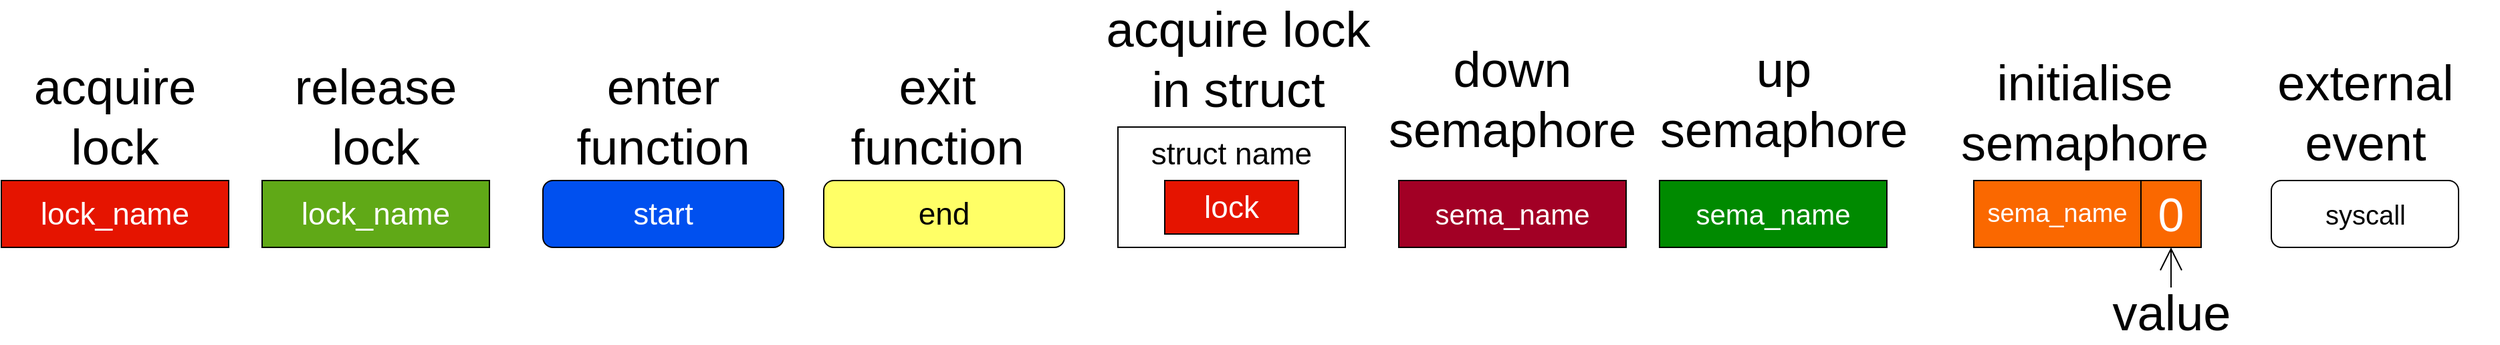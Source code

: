 <mxfile version="13.9.9" type="device"><diagram id="8F2RacQA-ODAaOrfQ3D_" name="Page-1"><mxGraphModel dx="10365" dy="5715" grid="1" gridSize="10" guides="1" tooltips="1" connect="1" arrows="1" fold="1" page="1" pageScale="1" pageWidth="850" pageHeight="1100" math="0" shadow="0"><root><mxCell id="0"/><mxCell id="1" parent="0"/><mxCell id="WtTKCFaYUyHui6mib66N-1" value="sema_name" style="rounded=0;whiteSpace=wrap;html=1;fontSize=19;verticalAlign=middle;fillColor=#fa6800;fontColor=#ffffff;" vertex="1" parent="1"><mxGeometry x="-6145" y="-3150" width="125" height="50" as="geometry"/></mxCell><mxCell id="WtTKCFaYUyHui6mib66N-2" value="0" style="rounded=0;whiteSpace=wrap;html=1;fontSize=35;verticalAlign=middle;fillColor=#fa6800;fontColor=#ffffff;" vertex="1" parent="1"><mxGeometry x="-6020" y="-3150" width="45" height="50" as="geometry"/></mxCell><mxCell id="WtTKCFaYUyHui6mib66N-3" value="lock_name" style="rounded=0;whiteSpace=wrap;html=1;fontSize=23;fillColor=#e51400;fontColor=#ffffff;" vertex="1" parent="1"><mxGeometry x="-7620" y="-3150" width="170" height="50" as="geometry"/></mxCell><mxCell id="WtTKCFaYUyHui6mib66N-4" value="lock_name" style="rounded=0;whiteSpace=wrap;html=1;fontSize=23;fillColor=#60a917;fontColor=#ffffff;" vertex="1" parent="1"><mxGeometry x="-7425" y="-3150" width="170" height="50" as="geometry"/></mxCell><mxCell id="WtTKCFaYUyHui6mib66N-5" value="start" style="rounded=1;whiteSpace=wrap;html=1;fontSize=23;fillColor=#0050ef;fontColor=#ffffff;" vertex="1" parent="1"><mxGeometry x="-7215" y="-3150" width="180" height="50" as="geometry"/></mxCell><mxCell id="WtTKCFaYUyHui6mib66N-6" value="end" style="rounded=1;whiteSpace=wrap;html=1;fontSize=23;fillColor=#FFFF66;" vertex="1" parent="1"><mxGeometry x="-7005" y="-3150" width="180" height="50" as="geometry"/></mxCell><mxCell id="WtTKCFaYUyHui6mib66N-7" value="sema_name" style="rounded=0;whiteSpace=wrap;html=1;fontSize=21;fillColor=#a20025;fontColor=#ffffff;" vertex="1" parent="1"><mxGeometry x="-6575" y="-3150" width="170" height="50" as="geometry"/></mxCell><mxCell id="WtTKCFaYUyHui6mib66N-8" value="sema_name" style="rounded=0;whiteSpace=wrap;html=1;fontSize=21;fillColor=#008a00;fontColor=#ffffff;" vertex="1" parent="1"><mxGeometry x="-6380" y="-3150" width="170" height="50" as="geometry"/></mxCell><mxCell id="WtTKCFaYUyHui6mib66N-9" value="" style="group" vertex="1" connectable="0" parent="1"><mxGeometry x="-6785" y="-3190" width="170" height="90" as="geometry"/></mxCell><mxCell id="WtTKCFaYUyHui6mib66N-10" value="struct name" style="rounded=0;whiteSpace=wrap;html=1;fontSize=23;verticalAlign=top;" vertex="1" parent="WtTKCFaYUyHui6mib66N-9"><mxGeometry width="170" height="90" as="geometry"/></mxCell><mxCell id="WtTKCFaYUyHui6mib66N-11" value="lock" style="rounded=0;whiteSpace=wrap;html=1;fontSize=23;verticalAlign=middle;fillColor=#e51400;fontColor=#ffffff;" vertex="1" parent="WtTKCFaYUyHui6mib66N-9"><mxGeometry x="35" y="40" width="100" height="40" as="geometry"/></mxCell><mxCell id="WtTKCFaYUyHui6mib66N-12" value="syscall" style="rounded=1;whiteSpace=wrap;html=1;fontSize=20;" vertex="1" parent="1"><mxGeometry x="-5922.5" y="-3150" width="140" height="50" as="geometry"/></mxCell><mxCell id="WtTKCFaYUyHui6mib66N-13" value="acquire lock" style="text;html=1;strokeColor=none;fillColor=none;align=center;verticalAlign=middle;whiteSpace=wrap;rounded=0;fontSize=37;fontColor=#000000;" vertex="1" parent="1"><mxGeometry x="-7590" y="-3237.5" width="110" height="80" as="geometry"/></mxCell><mxCell id="WtTKCFaYUyHui6mib66N-14" value="release&lt;br&gt;lock" style="text;html=1;strokeColor=none;fillColor=none;align=center;verticalAlign=middle;whiteSpace=wrap;rounded=0;fontSize=37;fontColor=#000000;" vertex="1" parent="1"><mxGeometry x="-7395" y="-3237.5" width="110" height="80" as="geometry"/></mxCell><mxCell id="WtTKCFaYUyHui6mib66N-15" value="enter&lt;br&gt;function" style="text;html=1;strokeColor=none;fillColor=none;align=center;verticalAlign=middle;whiteSpace=wrap;rounded=0;fontSize=37;fontColor=#000000;" vertex="1" parent="1"><mxGeometry x="-7180" y="-3237.5" width="110" height="80" as="geometry"/></mxCell><mxCell id="WtTKCFaYUyHui6mib66N-16" value="exit&lt;br&gt;function" style="text;html=1;strokeColor=none;fillColor=none;align=center;verticalAlign=middle;whiteSpace=wrap;rounded=0;fontSize=37;fontColor=#000000;" vertex="1" parent="1"><mxGeometry x="-6975" y="-3237.5" width="110" height="80" as="geometry"/></mxCell><mxCell id="WtTKCFaYUyHui6mib66N-17" value="acquire lock in struct" style="text;html=1;strokeColor=none;fillColor=none;align=center;verticalAlign=middle;whiteSpace=wrap;rounded=0;fontSize=37;fontColor=#000000;" vertex="1" parent="1"><mxGeometry x="-6795" y="-3280" width="200" height="80" as="geometry"/></mxCell><mxCell id="WtTKCFaYUyHui6mib66N-18" value="down&lt;br&gt;semaphore" style="text;html=1;strokeColor=none;fillColor=none;align=center;verticalAlign=middle;whiteSpace=wrap;rounded=0;fontSize=37;fontColor=#000000;" vertex="1" parent="1"><mxGeometry x="-6590" y="-3250" width="200" height="80" as="geometry"/></mxCell><mxCell id="WtTKCFaYUyHui6mib66N-19" value="up&lt;br&gt;semaphore" style="text;html=1;strokeColor=none;fillColor=none;align=center;verticalAlign=middle;whiteSpace=wrap;rounded=0;fontSize=37;fontColor=#000000;" vertex="1" parent="1"><mxGeometry x="-6387.5" y="-3250" width="200" height="80" as="geometry"/></mxCell><mxCell id="WtTKCFaYUyHui6mib66N-20" value="external&lt;br&gt;event" style="text;html=1;strokeColor=none;fillColor=none;align=center;verticalAlign=middle;whiteSpace=wrap;rounded=0;fontSize=37;fontColor=#000000;" vertex="1" parent="1"><mxGeometry x="-5952.5" y="-3240" width="200" height="80" as="geometry"/></mxCell><mxCell id="WtTKCFaYUyHui6mib66N-21" value="initialise semaphore" style="text;html=1;strokeColor=none;fillColor=none;align=center;verticalAlign=middle;whiteSpace=wrap;rounded=0;fontSize=37;fontColor=#000000;" vertex="1" parent="1"><mxGeometry x="-6162.5" y="-3240" width="200" height="80" as="geometry"/></mxCell><mxCell id="WtTKCFaYUyHui6mib66N-22" style="edgeStyle=orthogonalEdgeStyle;rounded=1;jumpStyle=arc;jumpSize=15;orthogonalLoop=1;jettySize=auto;html=1;exitX=0.5;exitY=0;exitDx=0;exitDy=0;entryX=0.5;entryY=1;entryDx=0;entryDy=0;endArrow=open;endFill=0;endSize=15;fontSize=35;fontColor=#000000;" edge="1" parent="1" source="WtTKCFaYUyHui6mib66N-23" target="WtTKCFaYUyHui6mib66N-2"><mxGeometry relative="1" as="geometry"/></mxCell><mxCell id="WtTKCFaYUyHui6mib66N-23" value="value" style="text;html=1;strokeColor=none;fillColor=none;align=center;verticalAlign=middle;whiteSpace=wrap;rounded=0;fontSize=37;fontColor=#000000;" vertex="1" parent="1"><mxGeometry x="-6046.25" y="-3070" width="97.5" height="40" as="geometry"/></mxCell></root></mxGraphModel></diagram></mxfile>
